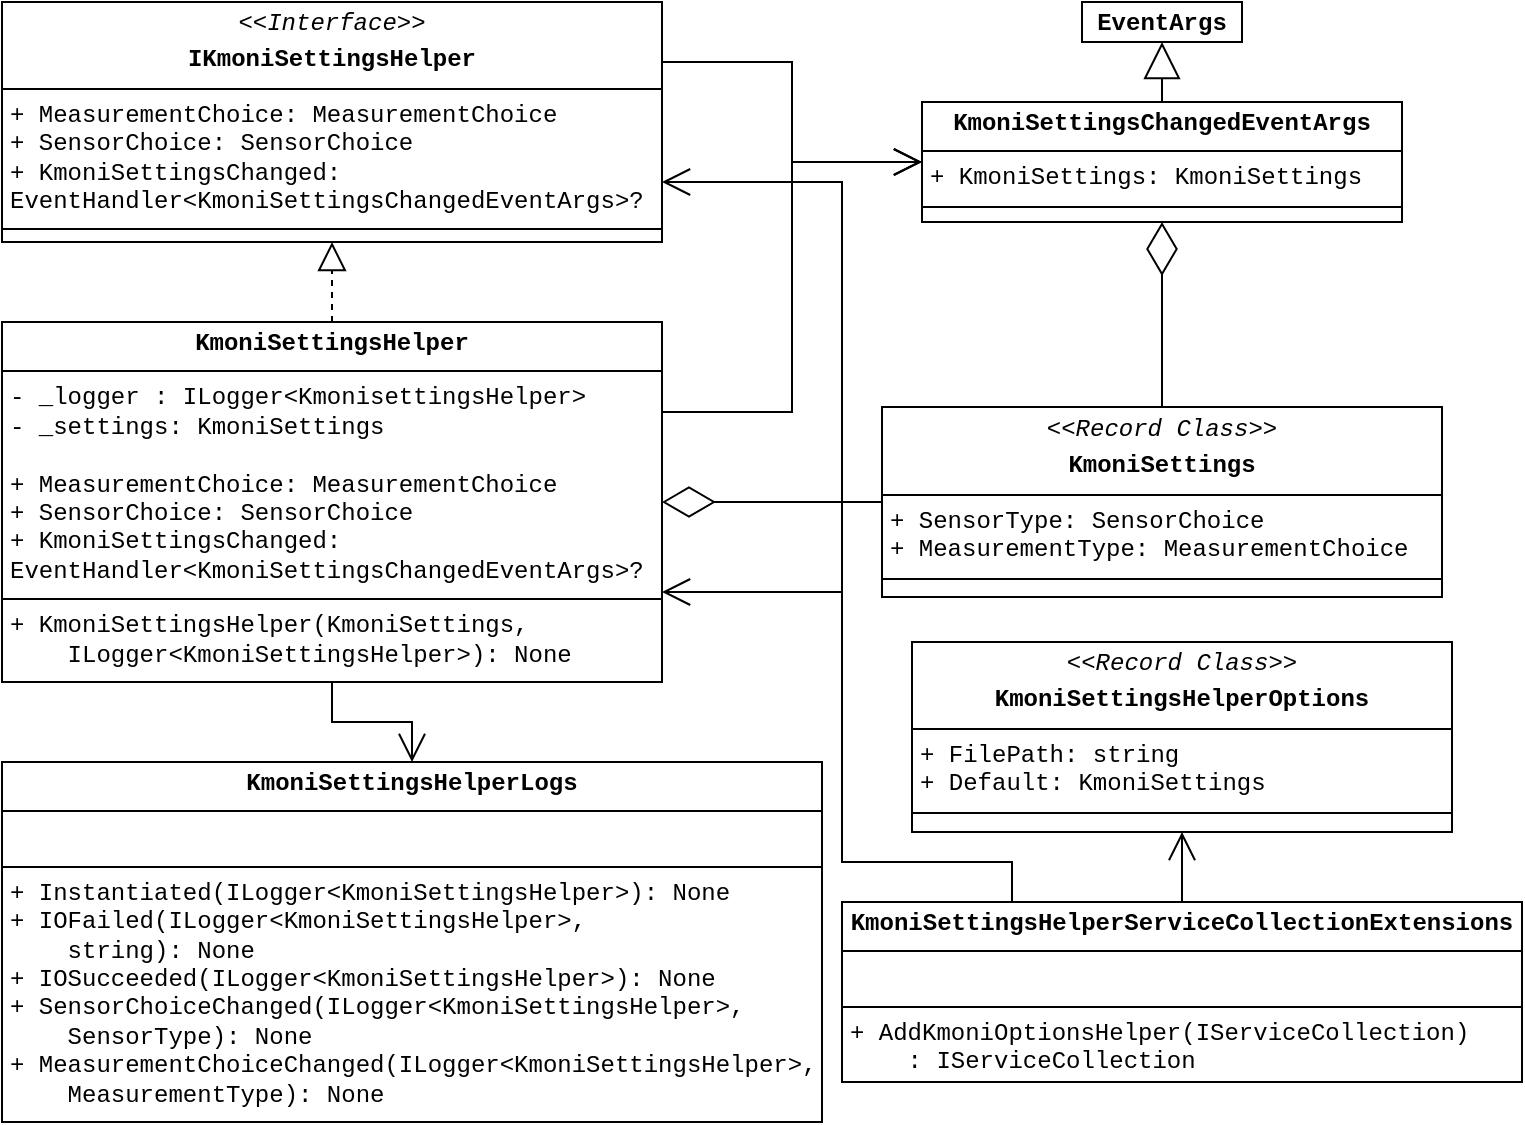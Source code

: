 <mxfile version="26.0.16">
  <diagram id="C5RBs43oDa-KdzZeNtuy" name="Page-1">
    <mxGraphModel dx="3457" dy="1102" grid="1" gridSize="10" guides="1" tooltips="1" connect="1" arrows="1" fold="1" page="1" pageScale="1" pageWidth="827" pageHeight="1169" math="0" shadow="0">
      <root>
        <mxCell id="WIyWlLk6GJQsqaUBKTNV-0" />
        <mxCell id="WIyWlLk6GJQsqaUBKTNV-1" parent="WIyWlLk6GJQsqaUBKTNV-0" />
        <mxCell id="R53OEbEXbrlHRiHu95DK-1" value="&lt;p style=&quot;margin:0px;margin-top:4px;text-align:center;&quot;&gt;&lt;i&gt;&amp;lt;&amp;lt;Interface&amp;gt;&amp;gt;&lt;/i&gt;&lt;/p&gt;&lt;p style=&quot;margin:0px;margin-top:4px;text-align:center;&quot;&gt;&lt;b&gt;IKmoniSettingsHelper&lt;/b&gt;&lt;/p&gt;&lt;hr size=&quot;1&quot; style=&quot;border-style:solid;&quot;&gt;&lt;p style=&quot;margin:0px;margin-left:4px;&quot;&gt;+ MeasurementChoice: MeasurementChoice&lt;/p&gt;&lt;p style=&quot;margin:0px;margin-left:4px;&quot;&gt;+ SensorChoice: SensorChoice&lt;/p&gt;&lt;p style=&quot;margin:0px;margin-left:4px;&quot;&gt;+ KmoniSettingsChanged: EventHandler&amp;lt;KmoniSettingsChangedEventArgs&amp;gt;?&lt;/p&gt;&lt;hr size=&quot;1&quot; style=&quot;border-style:solid;&quot;&gt;&lt;p style=&quot;margin:0px;margin-left:4px;&quot;&gt;&lt;br&gt;&lt;/p&gt;" style="verticalAlign=top;align=left;overflow=fill;html=1;whiteSpace=wrap;fontFamily=Courier New;" parent="WIyWlLk6GJQsqaUBKTNV-1" vertex="1">
          <mxGeometry x="-1620" y="20" width="330" height="120" as="geometry" />
        </mxCell>
        <mxCell id="R53OEbEXbrlHRiHu95DK-8" value="&lt;p style=&quot;margin:0px;margin-top:4px;text-align:center;&quot;&gt;&lt;b style=&quot;background-color: transparent; color: light-dark(rgb(0, 0, 0), rgb(255, 255, 255));&quot;&gt;KmoniSettingsHelper&lt;/b&gt;&lt;/p&gt;&lt;hr size=&quot;1&quot; style=&quot;border-style:solid;&quot;&gt;&lt;p style=&quot;margin:0px;margin-left:4px;&quot;&gt;- _logger&lt;span style=&quot;background-color: transparent; color: light-dark(rgb(0, 0, 0), rgb(255, 255, 255));&quot;&gt;&amp;nbsp;: ILogger&amp;lt;KmonisettingsHelper&amp;gt;&lt;/span&gt;&lt;/p&gt;&lt;p style=&quot;margin:0px;margin-left:4px;&quot;&gt;&lt;span style=&quot;background-color: transparent; color: light-dark(rgb(0, 0, 0), rgb(255, 255, 255));&quot;&gt;- _settings: KmoniSettings&lt;/span&gt;&lt;/p&gt;&lt;p style=&quot;margin:0px;margin-left:4px;&quot;&gt;&lt;span style=&quot;background-color: transparent; color: light-dark(rgb(0, 0, 0), rgb(255, 255, 255));&quot;&gt;&lt;br&gt;&lt;/span&gt;&lt;/p&gt;&lt;p style=&quot;margin: 0px 0px 0px 4px;&quot;&gt;+ MeasurementChoice: MeasurementChoice&lt;/p&gt;&lt;p style=&quot;margin: 0px 0px 0px 4px;&quot;&gt;+ SensorChoice: SensorChoice&lt;/p&gt;&lt;p style=&quot;margin: 0px 0px 0px 4px;&quot;&gt;+ KmoniSettingsChanged: EventHandler&amp;lt;KmoniSettingsChangedEventArgs&amp;gt;?&lt;/p&gt;&lt;hr size=&quot;1&quot; style=&quot;border-style:solid;&quot;&gt;&lt;p style=&quot;margin: 0px 0px 0px 4px;&quot;&gt;+ KmoniSettingsHelper(KmoniSettings,&lt;/p&gt;&lt;p style=&quot;margin: 0px 0px 0px 4px;&quot;&gt;&amp;nbsp; &amp;nbsp; ILogger&amp;lt;KmoniSettingsHelper&amp;gt;): None&lt;/p&gt;" style="verticalAlign=top;align=left;overflow=fill;html=1;whiteSpace=wrap;fontFamily=Courier New;" parent="WIyWlLk6GJQsqaUBKTNV-1" vertex="1">
          <mxGeometry x="-1620" y="180" width="330" height="180" as="geometry" />
        </mxCell>
        <mxCell id="m0jXe5smIOekXSRGqBHZ-0" value="&lt;p style=&quot;margin:0px;margin-top:4px;text-align:center;&quot;&gt;&lt;b style=&quot;background-color: transparent; color: light-dark(rgb(0, 0, 0), rgb(255, 255, 255));&quot;&gt;KmoniSettingsChangedEventArgs&lt;/b&gt;&lt;/p&gt;&lt;hr size=&quot;1&quot; style=&quot;border-style:solid;&quot;&gt;&lt;p style=&quot;margin:0px;margin-left:4px;&quot;&gt;+ KmoniSettings: KmoniSettings&lt;br&gt;&lt;/p&gt;&lt;hr size=&quot;1&quot; style=&quot;border-style:solid;&quot;&gt;&lt;p style=&quot;margin:0px;margin-left:4px;&quot;&gt;&lt;br&gt;&lt;/p&gt;" style="verticalAlign=top;align=left;overflow=fill;html=1;whiteSpace=wrap;fontFamily=Courier New;" vertex="1" parent="WIyWlLk6GJQsqaUBKTNV-1">
          <mxGeometry x="-1160" y="70" width="240" height="60" as="geometry" />
        </mxCell>
        <mxCell id="m0jXe5smIOekXSRGqBHZ-1" value="&lt;p style=&quot;margin:0px;margin-top:4px;text-align:center;&quot;&gt;&lt;b style=&quot;background-color: transparent; color: light-dark(rgb(0, 0, 0), rgb(255, 255, 255));&quot;&gt;EventArgs&lt;/b&gt;&lt;/p&gt;&lt;p style=&quot;margin:0px;margin-left:4px;&quot;&gt;&lt;br&gt;&lt;/p&gt;" style="verticalAlign=top;align=left;overflow=fill;html=1;whiteSpace=wrap;fontFamily=Courier New;" vertex="1" parent="WIyWlLk6GJQsqaUBKTNV-1">
          <mxGeometry x="-1080" y="20" width="80" height="20" as="geometry" />
        </mxCell>
        <mxCell id="m0jXe5smIOekXSRGqBHZ-2" value="&lt;p style=&quot;margin:0px;margin-top:4px;text-align:center;&quot;&gt;&lt;i&gt;&amp;lt;&amp;lt;Record Class&amp;gt;&amp;gt;&lt;/i&gt;&lt;/p&gt;&lt;p style=&quot;margin:0px;margin-top:4px;text-align:center;&quot;&gt;&lt;b&gt;KmoniSettings&lt;/b&gt;&lt;/p&gt;&lt;hr size=&quot;1&quot; style=&quot;border-style:solid;&quot;&gt;&lt;p style=&quot;margin:0px;margin-left:4px;&quot;&gt;+ SensorType: SensorChoice&lt;br&gt;&lt;/p&gt;&lt;p style=&quot;margin:0px;margin-left:4px;&quot;&gt;+ MeasurementType: MeasurementChoice&lt;/p&gt;&lt;hr size=&quot;1&quot; style=&quot;border-style:solid;&quot;&gt;&lt;p style=&quot;margin:0px;margin-left:4px;&quot;&gt;&lt;br&gt;&lt;/p&gt;" style="verticalAlign=top;align=left;overflow=fill;html=1;whiteSpace=wrap;fontFamily=Courier New;" vertex="1" parent="WIyWlLk6GJQsqaUBKTNV-1">
          <mxGeometry x="-1180" y="222.5" width="280" height="95" as="geometry" />
        </mxCell>
        <mxCell id="m0jXe5smIOekXSRGqBHZ-3" value="&lt;p style=&quot;margin:0px;margin-top:4px;text-align:center;&quot;&gt;&lt;i&gt;&amp;lt;&amp;lt;Record Class&amp;gt;&amp;gt;&lt;/i&gt;&lt;/p&gt;&lt;p style=&quot;margin:0px;margin-top:4px;text-align:center;&quot;&gt;&lt;b&gt;KmoniSettingsHelperOptions&lt;/b&gt;&lt;/p&gt;&lt;hr size=&quot;1&quot; style=&quot;border-style:solid;&quot;&gt;&lt;p style=&quot;margin:0px;margin-left:4px;&quot;&gt;+ FilePath: string&lt;/p&gt;&lt;p style=&quot;margin:0px;margin-left:4px;&quot;&gt;+ Default: KmoniSettings&lt;/p&gt;&lt;hr size=&quot;1&quot; style=&quot;border-style:solid;&quot;&gt;&lt;p style=&quot;margin:0px;margin-left:4px;&quot;&gt;&lt;br&gt;&lt;/p&gt;" style="verticalAlign=top;align=left;overflow=fill;html=1;whiteSpace=wrap;fontFamily=Courier New;" vertex="1" parent="WIyWlLk6GJQsqaUBKTNV-1">
          <mxGeometry x="-1165" y="340" width="270" height="95" as="geometry" />
        </mxCell>
        <mxCell id="m0jXe5smIOekXSRGqBHZ-4" value="&lt;p style=&quot;margin:0px;margin-top:4px;text-align:center;&quot;&gt;&lt;b style=&quot;background-color: transparent; color: light-dark(rgb(0, 0, 0), rgb(255, 255, 255));&quot;&gt;KmoniSettingsHelperServiceCollectionExtensions&lt;/b&gt;&lt;/p&gt;&lt;hr size=&quot;1&quot; style=&quot;border-style:solid;&quot;&gt;&lt;p style=&quot;margin:0px;margin-left:4px;&quot;&gt;&lt;br&gt;&lt;/p&gt;&lt;hr size=&quot;1&quot; style=&quot;border-style:solid;&quot;&gt;&lt;p style=&quot;margin:0px;margin-left:4px;&quot;&gt;+ AddKmoniOptionsHelper(IServiceCollection)&lt;/p&gt;&lt;p style=&quot;margin:0px;margin-left:4px;&quot;&gt;&amp;nbsp; &amp;nbsp; : IServiceCollection&lt;/p&gt;" style="verticalAlign=top;align=left;overflow=fill;html=1;whiteSpace=wrap;fontFamily=Courier New;" vertex="1" parent="WIyWlLk6GJQsqaUBKTNV-1">
          <mxGeometry x="-1200" y="470" width="340" height="90" as="geometry" />
        </mxCell>
        <mxCell id="m0jXe5smIOekXSRGqBHZ-5" value="&lt;p style=&quot;margin:0px;margin-top:4px;text-align:center;&quot;&gt;&lt;b style=&quot;background-color: transparent; color: light-dark(rgb(0, 0, 0), rgb(255, 255, 255));&quot;&gt;KmoniSettingsHelperLogs&lt;/b&gt;&lt;/p&gt;&lt;hr size=&quot;1&quot; style=&quot;border-style:solid;&quot;&gt;&lt;p style=&quot;margin:0px;margin-left:4px;&quot;&gt;&lt;br&gt;&lt;/p&gt;&lt;hr size=&quot;1&quot; style=&quot;border-style:solid;&quot;&gt;&lt;p style=&quot;margin:0px;margin-left:4px;&quot;&gt;+ Instantiated(ILogger&amp;lt;KmoniSettingsHelper&amp;gt;): None&lt;/p&gt;&lt;p style=&quot;margin:0px;margin-left:4px;&quot;&gt;+ IOFailed(ILogger&amp;lt;KmoniSettingsHelper&amp;gt;,&lt;/p&gt;&lt;p style=&quot;margin:0px;margin-left:4px;&quot;&gt;&amp;nbsp; &amp;nbsp; string): None&lt;/p&gt;&lt;p style=&quot;margin:0px;margin-left:4px;&quot;&gt;+ IOSucceeded(ILogger&amp;lt;KmoniSettingsHelper&amp;gt;): None&lt;/p&gt;&lt;p style=&quot;margin:0px;margin-left:4px;&quot;&gt;+ SensorChoiceChanged(ILogger&amp;lt;KmoniSettingsHelper&amp;gt;,&lt;/p&gt;&lt;p style=&quot;margin:0px;margin-left:4px;&quot;&gt;&amp;nbsp; &amp;nbsp; SensorType): None&lt;/p&gt;&lt;p style=&quot;margin:0px;margin-left:4px;&quot;&gt;+ MeasurementChoiceChanged(ILogger&amp;lt;KmoniSettingsHelper&amp;gt;,&lt;/p&gt;&lt;p style=&quot;margin:0px;margin-left:4px;&quot;&gt;&amp;nbsp; &amp;nbsp; MeasurementType): None&lt;/p&gt;" style="verticalAlign=top;align=left;overflow=fill;html=1;whiteSpace=wrap;fontFamily=Courier New;" vertex="1" parent="WIyWlLk6GJQsqaUBKTNV-1">
          <mxGeometry x="-1620" y="400" width="410" height="180" as="geometry" />
        </mxCell>
        <mxCell id="m0jXe5smIOekXSRGqBHZ-6" value="" style="endArrow=block;dashed=1;endFill=0;endSize=12;html=1;rounded=0;entryX=0.5;entryY=1;entryDx=0;entryDy=0;exitX=0.5;exitY=0;exitDx=0;exitDy=0;" edge="1" parent="WIyWlLk6GJQsqaUBKTNV-1" source="R53OEbEXbrlHRiHu95DK-8" target="R53OEbEXbrlHRiHu95DK-1">
          <mxGeometry width="160" relative="1" as="geometry">
            <mxPoint x="-1240" y="320" as="sourcePoint" />
            <mxPoint x="-1080" y="320" as="targetPoint" />
          </mxGeometry>
        </mxCell>
        <mxCell id="m0jXe5smIOekXSRGqBHZ-7" value="" style="endArrow=block;endSize=16;endFill=0;html=1;rounded=0;exitX=0.5;exitY=0;exitDx=0;exitDy=0;entryX=0.5;entryY=1;entryDx=0;entryDy=0;" edge="1" parent="WIyWlLk6GJQsqaUBKTNV-1" source="m0jXe5smIOekXSRGqBHZ-0" target="m0jXe5smIOekXSRGqBHZ-1">
          <mxGeometry width="160" relative="1" as="geometry">
            <mxPoint x="-1200" y="220" as="sourcePoint" />
            <mxPoint x="-1040" y="220" as="targetPoint" />
            <mxPoint as="offset" />
          </mxGeometry>
        </mxCell>
        <mxCell id="m0jXe5smIOekXSRGqBHZ-8" value="" style="endArrow=diamondThin;endFill=0;endSize=24;html=1;rounded=0;entryX=0.5;entryY=1;entryDx=0;entryDy=0;exitX=0.5;exitY=0;exitDx=0;exitDy=0;" edge="1" parent="WIyWlLk6GJQsqaUBKTNV-1" source="m0jXe5smIOekXSRGqBHZ-2" target="m0jXe5smIOekXSRGqBHZ-0">
          <mxGeometry width="160" relative="1" as="geometry">
            <mxPoint x="-1280" y="300" as="sourcePoint" />
            <mxPoint x="-1120" y="300" as="targetPoint" />
          </mxGeometry>
        </mxCell>
        <mxCell id="m0jXe5smIOekXSRGqBHZ-9" value="" style="endArrow=diamondThin;endFill=0;endSize=24;html=1;rounded=0;entryX=1;entryY=0.5;entryDx=0;entryDy=0;exitX=0;exitY=0.5;exitDx=0;exitDy=0;" edge="1" parent="WIyWlLk6GJQsqaUBKTNV-1" source="m0jXe5smIOekXSRGqBHZ-2" target="R53OEbEXbrlHRiHu95DK-8">
          <mxGeometry width="160" relative="1" as="geometry">
            <mxPoint x="-1030" y="233" as="sourcePoint" />
            <mxPoint x="-1030" y="140" as="targetPoint" />
          </mxGeometry>
        </mxCell>
        <mxCell id="m0jXe5smIOekXSRGqBHZ-10" value="" style="endArrow=open;endFill=1;endSize=12;html=1;rounded=0;entryX=0;entryY=0.5;entryDx=0;entryDy=0;exitX=1;exitY=0.25;exitDx=0;exitDy=0;edgeStyle=elbowEdgeStyle;" edge="1" parent="WIyWlLk6GJQsqaUBKTNV-1" source="R53OEbEXbrlHRiHu95DK-1" target="m0jXe5smIOekXSRGqBHZ-0">
          <mxGeometry width="160" relative="1" as="geometry">
            <mxPoint x="-1280" y="300" as="sourcePoint" />
            <mxPoint x="-1120" y="300" as="targetPoint" />
          </mxGeometry>
        </mxCell>
        <mxCell id="m0jXe5smIOekXSRGqBHZ-11" value="" style="endArrow=open;endFill=1;endSize=12;html=1;rounded=0;entryX=0;entryY=0.5;entryDx=0;entryDy=0;exitX=1;exitY=0.25;exitDx=0;exitDy=0;edgeStyle=elbowEdgeStyle;" edge="1" parent="WIyWlLk6GJQsqaUBKTNV-1" source="R53OEbEXbrlHRiHu95DK-8" target="m0jXe5smIOekXSRGqBHZ-0">
          <mxGeometry width="160" relative="1" as="geometry">
            <mxPoint x="-1280" y="90" as="sourcePoint" />
            <mxPoint x="-1150" y="110" as="targetPoint" />
          </mxGeometry>
        </mxCell>
        <mxCell id="m0jXe5smIOekXSRGqBHZ-12" value="" style="endArrow=open;endFill=1;endSize=12;html=1;rounded=0;entryX=0.5;entryY=0;entryDx=0;entryDy=0;exitX=0.5;exitY=1;exitDx=0;exitDy=0;edgeStyle=elbowEdgeStyle;elbow=vertical;" edge="1" parent="WIyWlLk6GJQsqaUBKTNV-1" source="R53OEbEXbrlHRiHu95DK-8" target="m0jXe5smIOekXSRGqBHZ-5">
          <mxGeometry width="160" relative="1" as="geometry">
            <mxPoint x="-1280" y="310" as="sourcePoint" />
            <mxPoint x="-1120" y="310" as="targetPoint" />
          </mxGeometry>
        </mxCell>
        <mxCell id="m0jXe5smIOekXSRGqBHZ-13" value="" style="endArrow=open;endFill=1;endSize=12;html=1;rounded=0;entryX=0.5;entryY=1;entryDx=0;entryDy=0;exitX=0.5;exitY=0;exitDx=0;exitDy=0;" edge="1" parent="WIyWlLk6GJQsqaUBKTNV-1" source="m0jXe5smIOekXSRGqBHZ-4" target="m0jXe5smIOekXSRGqBHZ-3">
          <mxGeometry width="160" relative="1" as="geometry">
            <mxPoint x="-1280" y="310" as="sourcePoint" />
            <mxPoint x="-1120" y="310" as="targetPoint" />
          </mxGeometry>
        </mxCell>
        <mxCell id="m0jXe5smIOekXSRGqBHZ-14" value="" style="endArrow=open;endFill=1;endSize=12;html=1;rounded=0;exitX=0.25;exitY=0;exitDx=0;exitDy=0;entryX=1;entryY=0.75;entryDx=0;entryDy=0;edgeStyle=orthogonalEdgeStyle;" edge="1" parent="WIyWlLk6GJQsqaUBKTNV-1" source="m0jXe5smIOekXSRGqBHZ-4" target="R53OEbEXbrlHRiHu95DK-1">
          <mxGeometry width="160" relative="1" as="geometry">
            <mxPoint x="-1280" y="310" as="sourcePoint" />
            <mxPoint x="-1120" y="310" as="targetPoint" />
            <Array as="points">
              <mxPoint x="-1115" y="450" />
              <mxPoint x="-1200" y="450" />
              <mxPoint x="-1200" y="110" />
            </Array>
          </mxGeometry>
        </mxCell>
        <mxCell id="m0jXe5smIOekXSRGqBHZ-15" value="" style="endArrow=open;endFill=1;endSize=12;html=1;rounded=0;exitX=0.25;exitY=0;exitDx=0;exitDy=0;entryX=1;entryY=0.75;entryDx=0;entryDy=0;edgeStyle=orthogonalEdgeStyle;" edge="1" parent="WIyWlLk6GJQsqaUBKTNV-1" source="m0jXe5smIOekXSRGqBHZ-4" target="R53OEbEXbrlHRiHu95DK-8">
          <mxGeometry width="160" relative="1" as="geometry">
            <mxPoint x="-1280" y="310" as="sourcePoint" />
            <mxPoint x="-1120" y="310" as="targetPoint" />
            <Array as="points">
              <mxPoint x="-1115" y="450" />
              <mxPoint x="-1200" y="450" />
              <mxPoint x="-1200" y="315" />
            </Array>
          </mxGeometry>
        </mxCell>
      </root>
    </mxGraphModel>
  </diagram>
</mxfile>
